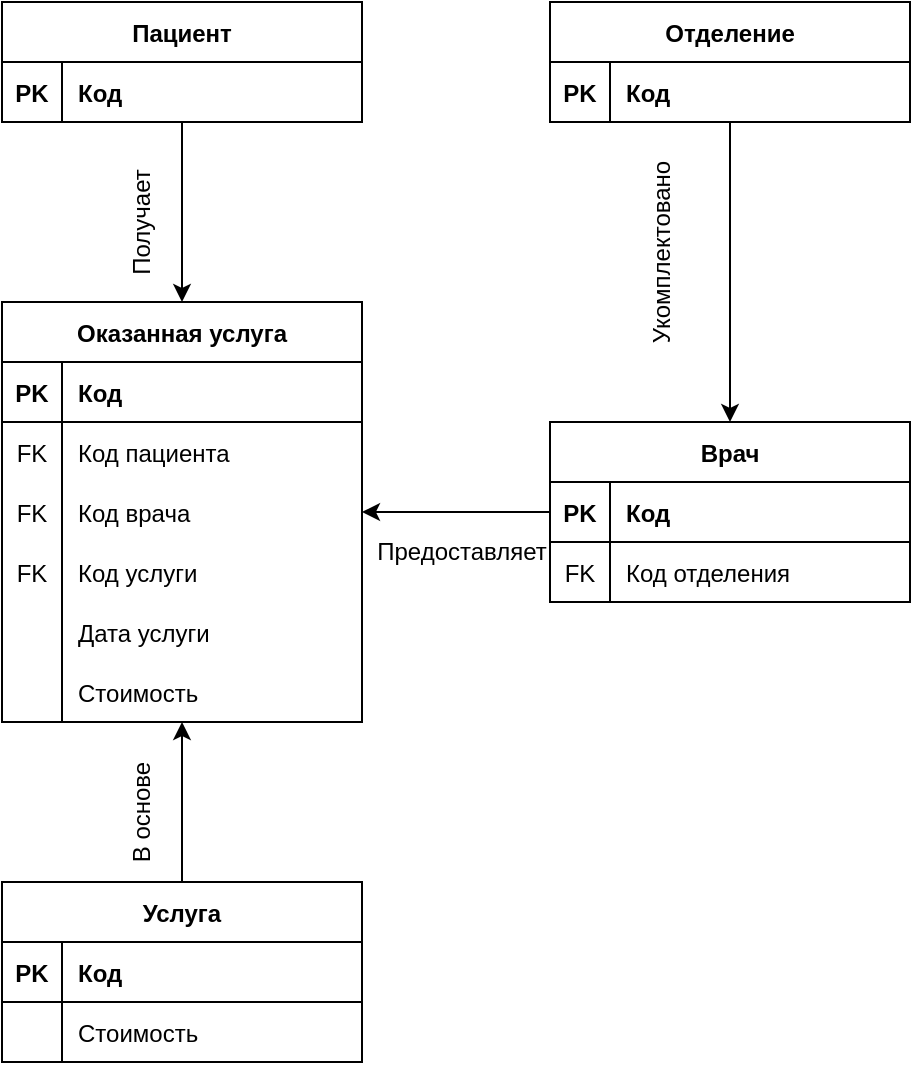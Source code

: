 <mxfile version="20.4.0" type="device"><diagram id="DdzYyWSjC8wkc7oZARi9" name="Страница 1"><mxGraphModel dx="981" dy="545" grid="1" gridSize="10" guides="1" tooltips="1" connect="1" arrows="1" fold="1" page="1" pageScale="1" pageWidth="827" pageHeight="1169" math="0" shadow="0"><root><mxCell id="0"/><mxCell id="1" parent="0"/><mxCell id="a4j0r2u1oVch4YkcXECt-80" value="" style="endArrow=classic;html=1;rounded=0;" parent="1" source="a4j0r2u1oVch4YkcXECt-96" target="a4j0r2u1oVch4YkcXECt-122" edge="1"><mxGeometry relative="1" as="geometry"><mxPoint x="305" y="540" as="sourcePoint"/><mxPoint x="290" y="640" as="targetPoint"/></mxGeometry></mxCell><mxCell id="a4j0r2u1oVch4YkcXECt-81" value="" style="endArrow=classic;html=1;rounded=0;" parent="1" source="a4j0r2u1oVch4YkcXECt-109" target="a4j0r2u1oVch4YkcXECt-122" edge="1"><mxGeometry width="50" height="50" relative="1" as="geometry"><mxPoint x="510" y="680" as="sourcePoint"/><mxPoint x="380" y="720" as="targetPoint"/></mxGeometry></mxCell><mxCell id="a4j0r2u1oVch4YkcXECt-82" value="" style="endArrow=classic;html=1;rounded=0;" parent="1" source="a4j0r2u1oVch4YkcXECt-83" target="a4j0r2u1oVch4YkcXECt-109" edge="1"><mxGeometry width="50" height="50" relative="1" as="geometry"><mxPoint x="575" y="540" as="sourcePoint"/><mxPoint x="575" y="620" as="targetPoint"/></mxGeometry></mxCell><mxCell id="a4j0r2u1oVch4YkcXECt-83" value="Отделение" style="shape=table;startSize=30;container=1;collapsible=1;childLayout=tableLayout;fixedRows=1;rowLines=0;fontStyle=1;align=center;resizeLast=1;" parent="1" vertex="1"><mxGeometry x="474" y="460" width="180" height="60" as="geometry"><mxRectangle x="300" y="280" width="70" height="30" as="alternateBounds"/></mxGeometry></mxCell><mxCell id="a4j0r2u1oVch4YkcXECt-84" value="" style="shape=tableRow;horizontal=0;startSize=0;swimlaneHead=0;swimlaneBody=0;fillColor=none;collapsible=0;dropTarget=0;points=[[0,0.5],[1,0.5]];portConstraint=eastwest;top=0;left=0;right=0;bottom=1;" parent="a4j0r2u1oVch4YkcXECt-83" vertex="1"><mxGeometry y="30" width="180" height="30" as="geometry"/></mxCell><mxCell id="a4j0r2u1oVch4YkcXECt-85" value="PK" style="shape=partialRectangle;connectable=0;fillColor=none;top=0;left=0;bottom=0;right=0;fontStyle=1;overflow=hidden;" parent="a4j0r2u1oVch4YkcXECt-84" vertex="1"><mxGeometry width="30" height="30" as="geometry"><mxRectangle width="30" height="30" as="alternateBounds"/></mxGeometry></mxCell><mxCell id="a4j0r2u1oVch4YkcXECt-86" value="Код" style="shape=partialRectangle;connectable=0;fillColor=none;top=0;left=0;bottom=0;right=0;align=left;spacingLeft=6;fontStyle=1;overflow=hidden;" parent="a4j0r2u1oVch4YkcXECt-84" vertex="1"><mxGeometry x="30" width="150" height="30" as="geometry"><mxRectangle width="150" height="30" as="alternateBounds"/></mxGeometry></mxCell><mxCell id="a4j0r2u1oVch4YkcXECt-96" value="Пациент" style="shape=table;startSize=30;container=1;collapsible=1;childLayout=tableLayout;fixedRows=1;rowLines=0;fontStyle=1;align=center;resizeLast=1;" parent="1" vertex="1"><mxGeometry x="200" y="460" width="180" height="60" as="geometry"/></mxCell><mxCell id="a4j0r2u1oVch4YkcXECt-97" value="" style="shape=tableRow;horizontal=0;startSize=0;swimlaneHead=0;swimlaneBody=0;fillColor=none;collapsible=0;dropTarget=0;points=[[0,0.5],[1,0.5]];portConstraint=eastwest;top=0;left=0;right=0;bottom=1;" parent="a4j0r2u1oVch4YkcXECt-96" vertex="1"><mxGeometry y="30" width="180" height="30" as="geometry"/></mxCell><mxCell id="a4j0r2u1oVch4YkcXECt-98" value="PK" style="shape=partialRectangle;connectable=0;fillColor=none;top=0;left=0;bottom=0;right=0;fontStyle=1;overflow=hidden;" parent="a4j0r2u1oVch4YkcXECt-97" vertex="1"><mxGeometry width="30" height="30" as="geometry"><mxRectangle width="30" height="30" as="alternateBounds"/></mxGeometry></mxCell><mxCell id="a4j0r2u1oVch4YkcXECt-99" value="Код" style="shape=partialRectangle;connectable=0;fillColor=none;top=0;left=0;bottom=0;right=0;align=left;spacingLeft=6;fontStyle=1;overflow=hidden;" parent="a4j0r2u1oVch4YkcXECt-97" vertex="1"><mxGeometry x="30" width="150" height="30" as="geometry"><mxRectangle width="150" height="30" as="alternateBounds"/></mxGeometry></mxCell><mxCell id="a4j0r2u1oVch4YkcXECt-109" value="Врач" style="shape=table;startSize=30;container=1;collapsible=1;childLayout=tableLayout;fixedRows=1;rowLines=0;fontStyle=1;align=center;resizeLast=1;" parent="1" vertex="1"><mxGeometry x="474" y="670" width="180" height="90" as="geometry"/></mxCell><mxCell id="a4j0r2u1oVch4YkcXECt-110" value="" style="shape=tableRow;horizontal=0;startSize=0;swimlaneHead=0;swimlaneBody=0;fillColor=none;collapsible=0;dropTarget=0;points=[[0,0.5],[1,0.5]];portConstraint=eastwest;top=0;left=0;right=0;bottom=1;" parent="a4j0r2u1oVch4YkcXECt-109" vertex="1"><mxGeometry y="30" width="180" height="30" as="geometry"/></mxCell><mxCell id="a4j0r2u1oVch4YkcXECt-111" value="PK" style="shape=partialRectangle;connectable=0;fillColor=none;top=0;left=0;bottom=0;right=0;fontStyle=1;overflow=hidden;" parent="a4j0r2u1oVch4YkcXECt-110" vertex="1"><mxGeometry width="30" height="30" as="geometry"><mxRectangle width="30" height="30" as="alternateBounds"/></mxGeometry></mxCell><mxCell id="a4j0r2u1oVch4YkcXECt-112" value="Код" style="shape=partialRectangle;connectable=0;fillColor=none;top=0;left=0;bottom=0;right=0;align=left;spacingLeft=6;fontStyle=1;overflow=hidden;" parent="a4j0r2u1oVch4YkcXECt-110" vertex="1"><mxGeometry x="30" width="150" height="30" as="geometry"><mxRectangle width="150" height="30" as="alternateBounds"/></mxGeometry></mxCell><mxCell id="a4j0r2u1oVch4YkcXECt-113" value="" style="shape=tableRow;horizontal=0;startSize=0;swimlaneHead=0;swimlaneBody=0;fillColor=none;collapsible=0;dropTarget=0;points=[[0,0.5],[1,0.5]];portConstraint=eastwest;top=0;left=0;right=0;bottom=0;" parent="a4j0r2u1oVch4YkcXECt-109" vertex="1"><mxGeometry y="60" width="180" height="30" as="geometry"/></mxCell><mxCell id="a4j0r2u1oVch4YkcXECt-114" value="FK" style="shape=partialRectangle;connectable=0;fillColor=none;top=0;left=0;bottom=0;right=0;editable=1;overflow=hidden;" parent="a4j0r2u1oVch4YkcXECt-113" vertex="1"><mxGeometry width="30" height="30" as="geometry"><mxRectangle width="30" height="30" as="alternateBounds"/></mxGeometry></mxCell><mxCell id="a4j0r2u1oVch4YkcXECt-115" value="Код отделения" style="shape=partialRectangle;connectable=0;fillColor=none;top=0;left=0;bottom=0;right=0;align=left;spacingLeft=6;overflow=hidden;" parent="a4j0r2u1oVch4YkcXECt-113" vertex="1"><mxGeometry x="30" width="150" height="30" as="geometry"><mxRectangle width="150" height="30" as="alternateBounds"/></mxGeometry></mxCell><mxCell id="a4j0r2u1oVch4YkcXECt-122" value="Оказанная услуга" style="shape=table;startSize=30;container=1;collapsible=1;childLayout=tableLayout;fixedRows=1;rowLines=0;fontStyle=1;align=center;resizeLast=1;strokeColor=default;" parent="1" vertex="1"><mxGeometry x="200" y="610" width="180" height="210" as="geometry"/></mxCell><mxCell id="a4j0r2u1oVch4YkcXECt-123" value="" style="shape=tableRow;horizontal=0;startSize=0;swimlaneHead=0;swimlaneBody=0;fillColor=none;collapsible=0;dropTarget=0;points=[[0,0.5],[1,0.5]];portConstraint=eastwest;top=0;left=0;right=0;bottom=1;strokeColor=default;" parent="a4j0r2u1oVch4YkcXECt-122" vertex="1"><mxGeometry y="30" width="180" height="30" as="geometry"/></mxCell><mxCell id="a4j0r2u1oVch4YkcXECt-124" value="PK" style="shape=partialRectangle;connectable=0;fillColor=none;top=0;left=0;bottom=0;right=0;fontStyle=1;overflow=hidden;strokeColor=default;" parent="a4j0r2u1oVch4YkcXECt-123" vertex="1"><mxGeometry width="30" height="30" as="geometry"><mxRectangle width="30" height="30" as="alternateBounds"/></mxGeometry></mxCell><mxCell id="a4j0r2u1oVch4YkcXECt-125" value="Код" style="shape=partialRectangle;connectable=0;fillColor=none;top=0;left=0;bottom=0;right=0;align=left;spacingLeft=6;fontStyle=1;overflow=hidden;strokeColor=default;" parent="a4j0r2u1oVch4YkcXECt-123" vertex="1"><mxGeometry x="30" width="150" height="30" as="geometry"><mxRectangle width="150" height="30" as="alternateBounds"/></mxGeometry></mxCell><mxCell id="a4j0r2u1oVch4YkcXECt-126" value="" style="shape=tableRow;horizontal=0;startSize=0;swimlaneHead=0;swimlaneBody=0;fillColor=none;collapsible=0;dropTarget=0;points=[[0,0.5],[1,0.5]];portConstraint=eastwest;top=0;left=0;right=0;bottom=0;strokeColor=default;" parent="a4j0r2u1oVch4YkcXECt-122" vertex="1"><mxGeometry y="60" width="180" height="30" as="geometry"/></mxCell><mxCell id="a4j0r2u1oVch4YkcXECt-127" value="FK" style="shape=partialRectangle;connectable=0;fillColor=none;top=0;left=0;bottom=0;right=0;editable=1;overflow=hidden;strokeColor=default;" parent="a4j0r2u1oVch4YkcXECt-126" vertex="1"><mxGeometry width="30" height="30" as="geometry"><mxRectangle width="30" height="30" as="alternateBounds"/></mxGeometry></mxCell><mxCell id="a4j0r2u1oVch4YkcXECt-128" value="Код пациента" style="shape=partialRectangle;connectable=0;fillColor=none;top=0;left=0;bottom=0;right=0;align=left;spacingLeft=6;overflow=hidden;strokeColor=default;" parent="a4j0r2u1oVch4YkcXECt-126" vertex="1"><mxGeometry x="30" width="150" height="30" as="geometry"><mxRectangle width="150" height="30" as="alternateBounds"/></mxGeometry></mxCell><mxCell id="a4j0r2u1oVch4YkcXECt-129" value="" style="shape=tableRow;horizontal=0;startSize=0;swimlaneHead=0;swimlaneBody=0;fillColor=none;collapsible=0;dropTarget=0;points=[[0,0.5],[1,0.5]];portConstraint=eastwest;top=0;left=0;right=0;bottom=0;strokeColor=default;" parent="a4j0r2u1oVch4YkcXECt-122" vertex="1"><mxGeometry y="90" width="180" height="30" as="geometry"/></mxCell><mxCell id="a4j0r2u1oVch4YkcXECt-130" value="FK" style="shape=partialRectangle;connectable=0;fillColor=none;top=0;left=0;bottom=0;right=0;editable=1;overflow=hidden;strokeColor=default;" parent="a4j0r2u1oVch4YkcXECt-129" vertex="1"><mxGeometry width="30" height="30" as="geometry"><mxRectangle width="30" height="30" as="alternateBounds"/></mxGeometry></mxCell><mxCell id="a4j0r2u1oVch4YkcXECt-131" value="Код врача" style="shape=partialRectangle;connectable=0;fillColor=none;top=0;left=0;bottom=0;right=0;align=left;spacingLeft=6;overflow=hidden;strokeColor=default;" parent="a4j0r2u1oVch4YkcXECt-129" vertex="1"><mxGeometry x="30" width="150" height="30" as="geometry"><mxRectangle width="150" height="30" as="alternateBounds"/></mxGeometry></mxCell><mxCell id="PRGMAa02ENIqYV6dD3HJ-14" value="" style="shape=tableRow;horizontal=0;startSize=0;swimlaneHead=0;swimlaneBody=0;fillColor=none;collapsible=0;dropTarget=0;points=[[0,0.5],[1,0.5]];portConstraint=eastwest;top=0;left=0;right=0;bottom=0;" vertex="1" parent="a4j0r2u1oVch4YkcXECt-122"><mxGeometry y="120" width="180" height="30" as="geometry"/></mxCell><mxCell id="PRGMAa02ENIqYV6dD3HJ-15" value="FK" style="shape=partialRectangle;connectable=0;fillColor=none;top=0;left=0;bottom=0;right=0;editable=1;overflow=hidden;" vertex="1" parent="PRGMAa02ENIqYV6dD3HJ-14"><mxGeometry width="30" height="30" as="geometry"><mxRectangle width="30" height="30" as="alternateBounds"/></mxGeometry></mxCell><mxCell id="PRGMAa02ENIqYV6dD3HJ-16" value="Код услуги" style="shape=partialRectangle;connectable=0;fillColor=none;top=0;left=0;bottom=0;right=0;align=left;spacingLeft=6;overflow=hidden;" vertex="1" parent="PRGMAa02ENIqYV6dD3HJ-14"><mxGeometry x="30" width="150" height="30" as="geometry"><mxRectangle width="150" height="30" as="alternateBounds"/></mxGeometry></mxCell><mxCell id="a4j0r2u1oVch4YkcXECt-135" value="" style="shape=tableRow;horizontal=0;startSize=0;swimlaneHead=0;swimlaneBody=0;fillColor=none;collapsible=0;dropTarget=0;points=[[0,0.5],[1,0.5]];portConstraint=eastwest;top=0;left=0;right=0;bottom=0;strokeColor=default;" parent="a4j0r2u1oVch4YkcXECt-122" vertex="1"><mxGeometry y="150" width="180" height="30" as="geometry"/></mxCell><mxCell id="a4j0r2u1oVch4YkcXECt-136" value="" style="shape=partialRectangle;connectable=0;fillColor=none;top=0;left=0;bottom=0;right=0;editable=1;overflow=hidden;strokeColor=default;" parent="a4j0r2u1oVch4YkcXECt-135" vertex="1"><mxGeometry width="30" height="30" as="geometry"><mxRectangle width="30" height="30" as="alternateBounds"/></mxGeometry></mxCell><mxCell id="a4j0r2u1oVch4YkcXECt-137" value="Дата услуги" style="shape=partialRectangle;connectable=0;fillColor=none;top=0;left=0;bottom=0;right=0;align=left;spacingLeft=6;overflow=hidden;strokeColor=default;" parent="a4j0r2u1oVch4YkcXECt-135" vertex="1"><mxGeometry x="30" width="150" height="30" as="geometry"><mxRectangle width="150" height="30" as="alternateBounds"/></mxGeometry></mxCell><mxCell id="PRGMAa02ENIqYV6dD3HJ-19" value="" style="shape=tableRow;horizontal=0;startSize=0;swimlaneHead=0;swimlaneBody=0;fillColor=none;collapsible=0;dropTarget=0;points=[[0,0.5],[1,0.5]];portConstraint=eastwest;top=0;left=0;right=0;bottom=0;" vertex="1" parent="a4j0r2u1oVch4YkcXECt-122"><mxGeometry y="180" width="180" height="30" as="geometry"/></mxCell><mxCell id="PRGMAa02ENIqYV6dD3HJ-20" value="" style="shape=partialRectangle;connectable=0;fillColor=none;top=0;left=0;bottom=0;right=0;editable=1;overflow=hidden;" vertex="1" parent="PRGMAa02ENIqYV6dD3HJ-19"><mxGeometry width="30" height="30" as="geometry"><mxRectangle width="30" height="30" as="alternateBounds"/></mxGeometry></mxCell><mxCell id="PRGMAa02ENIqYV6dD3HJ-21" value="Стоимость" style="shape=partialRectangle;connectable=0;fillColor=none;top=0;left=0;bottom=0;right=0;align=left;spacingLeft=6;overflow=hidden;" vertex="1" parent="PRGMAa02ENIqYV6dD3HJ-19"><mxGeometry x="30" width="150" height="30" as="geometry"><mxRectangle width="150" height="30" as="alternateBounds"/></mxGeometry></mxCell><mxCell id="a4j0r2u1oVch4YkcXECt-138" value="Получает" style="text;html=1;strokeColor=none;fillColor=none;align=center;verticalAlign=middle;whiteSpace=wrap;rounded=0;rotation=-90;" parent="1" vertex="1"><mxGeometry x="240" y="555" width="60" height="30" as="geometry"/></mxCell><mxCell id="a4j0r2u1oVch4YkcXECt-139" value="Предоставляет" style="text;html=1;strokeColor=none;fillColor=none;align=center;verticalAlign=middle;whiteSpace=wrap;rounded=0;" parent="1" vertex="1"><mxGeometry x="400" y="720" width="60" height="30" as="geometry"/></mxCell><mxCell id="a4j0r2u1oVch4YkcXECt-140" value="Укомплектовано" style="text;html=1;strokeColor=none;fillColor=none;align=center;verticalAlign=middle;whiteSpace=wrap;rounded=0;rotation=-90;" parent="1" vertex="1"><mxGeometry x="500" y="570" width="60" height="30" as="geometry"/></mxCell><mxCell id="PRGMAa02ENIqYV6dD3HJ-1" value="Услуга" style="shape=table;startSize=30;container=1;collapsible=1;childLayout=tableLayout;fixedRows=1;rowLines=0;fontStyle=1;align=center;resizeLast=1;" vertex="1" parent="1"><mxGeometry x="200" y="900" width="180" height="90" as="geometry"/></mxCell><mxCell id="PRGMAa02ENIqYV6dD3HJ-2" value="" style="shape=tableRow;horizontal=0;startSize=0;swimlaneHead=0;swimlaneBody=0;fillColor=none;collapsible=0;dropTarget=0;points=[[0,0.5],[1,0.5]];portConstraint=eastwest;top=0;left=0;right=0;bottom=1;" vertex="1" parent="PRGMAa02ENIqYV6dD3HJ-1"><mxGeometry y="30" width="180" height="30" as="geometry"/></mxCell><mxCell id="PRGMAa02ENIqYV6dD3HJ-3" value="PK" style="shape=partialRectangle;connectable=0;fillColor=none;top=0;left=0;bottom=0;right=0;fontStyle=1;overflow=hidden;" vertex="1" parent="PRGMAa02ENIqYV6dD3HJ-2"><mxGeometry width="30" height="30" as="geometry"><mxRectangle width="30" height="30" as="alternateBounds"/></mxGeometry></mxCell><mxCell id="PRGMAa02ENIqYV6dD3HJ-4" value="Код" style="shape=partialRectangle;connectable=0;fillColor=none;top=0;left=0;bottom=0;right=0;align=left;spacingLeft=6;fontStyle=1;overflow=hidden;" vertex="1" parent="PRGMAa02ENIqYV6dD3HJ-2"><mxGeometry x="30" width="150" height="30" as="geometry"><mxRectangle width="150" height="30" as="alternateBounds"/></mxGeometry></mxCell><mxCell id="PRGMAa02ENIqYV6dD3HJ-5" value="" style="shape=tableRow;horizontal=0;startSize=0;swimlaneHead=0;swimlaneBody=0;fillColor=none;collapsible=0;dropTarget=0;points=[[0,0.5],[1,0.5]];portConstraint=eastwest;top=0;left=0;right=0;bottom=0;" vertex="1" parent="PRGMAa02ENIqYV6dD3HJ-1"><mxGeometry y="60" width="180" height="30" as="geometry"/></mxCell><mxCell id="PRGMAa02ENIqYV6dD3HJ-6" value="" style="shape=partialRectangle;connectable=0;fillColor=none;top=0;left=0;bottom=0;right=0;editable=1;overflow=hidden;" vertex="1" parent="PRGMAa02ENIqYV6dD3HJ-5"><mxGeometry width="30" height="30" as="geometry"><mxRectangle width="30" height="30" as="alternateBounds"/></mxGeometry></mxCell><mxCell id="PRGMAa02ENIqYV6dD3HJ-7" value="Стоимость" style="shape=partialRectangle;connectable=0;fillColor=none;top=0;left=0;bottom=0;right=0;align=left;spacingLeft=6;overflow=hidden;" vertex="1" parent="PRGMAa02ENIqYV6dD3HJ-5"><mxGeometry x="30" width="150" height="30" as="geometry"><mxRectangle width="150" height="30" as="alternateBounds"/></mxGeometry></mxCell><mxCell id="PRGMAa02ENIqYV6dD3HJ-17" value="" style="endArrow=classic;html=1;rounded=0;" edge="1" parent="1" source="PRGMAa02ENIqYV6dD3HJ-1" target="a4j0r2u1oVch4YkcXECt-122"><mxGeometry width="50" height="50" relative="1" as="geometry"><mxPoint x="477" y="830" as="sourcePoint"/><mxPoint x="383" y="830" as="targetPoint"/></mxGeometry></mxCell><mxCell id="PRGMAa02ENIqYV6dD3HJ-18" value="В основе" style="text;html=1;strokeColor=none;fillColor=none;align=center;verticalAlign=middle;whiteSpace=wrap;rounded=0;rotation=-90;" vertex="1" parent="1"><mxGeometry x="240" y="850" width="60" height="30" as="geometry"/></mxCell></root></mxGraphModel></diagram></mxfile>